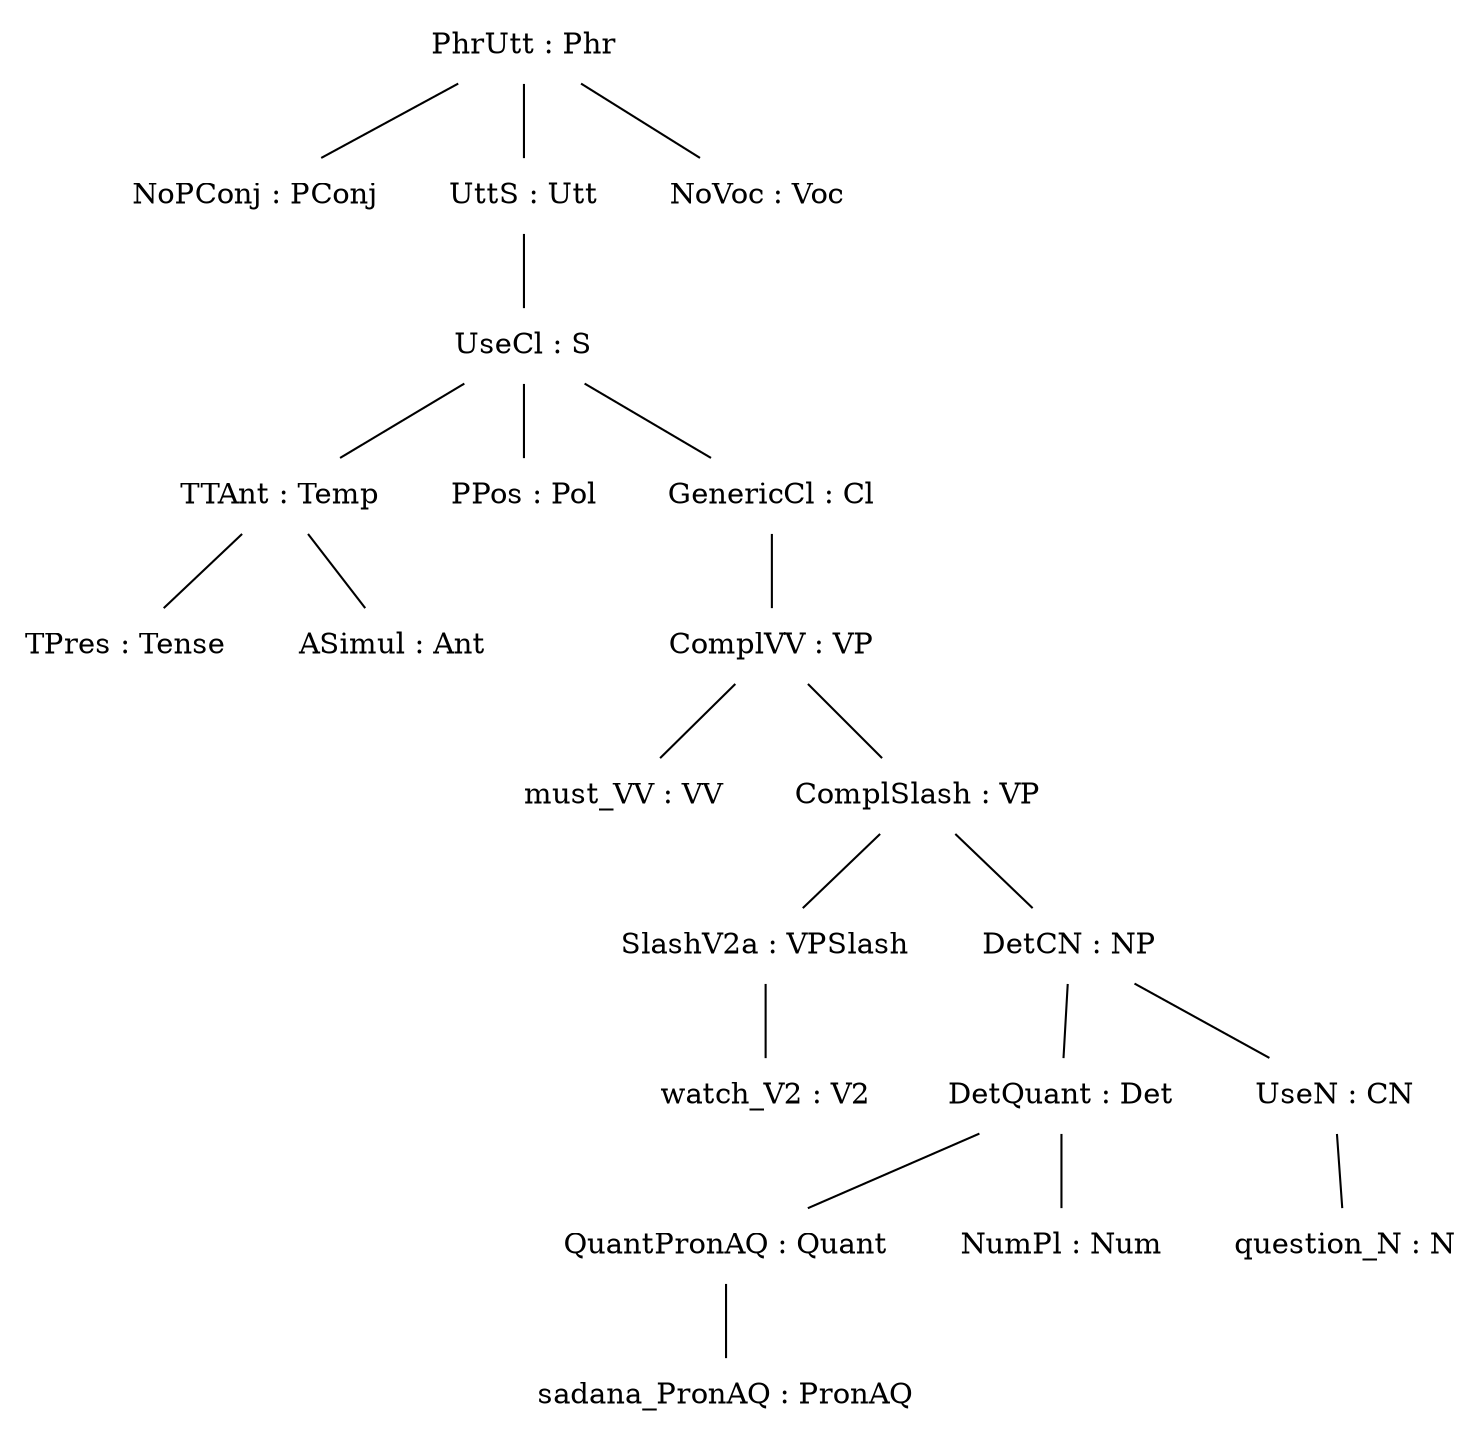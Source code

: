 graph {
n0[label = "PhrUtt : Phr", style = "solid", shape = "plaintext"] ;
n0_0[label = "NoPConj : PConj", style = "solid", shape = "plaintext"] ;
n0 -- n0_0 [style = "solid"];
n1_0[label = "UttS : Utt", style = "solid", shape = "plaintext"] ;
n0 -- n1_0 [style = "solid"];
n0_1_0[label = "UseCl : S", style = "solid", shape = "plaintext"] ;
n1_0 -- n0_1_0 [style = "solid"];
n0_0_1_0[label = "TTAnt : Temp", style = "solid", shape = "plaintext"] ;
n0_1_0 -- n0_0_1_0 [style = "solid"];
n0_0_0_1_0[label = "TPres : Tense", style = "solid", shape = "plaintext"] ;
n0_0_1_0 -- n0_0_0_1_0 [style = "solid"];
n1_0_0_1_0[label = "ASimul : Ant", style = "solid", shape = "plaintext"] ;
n0_0_1_0 -- n1_0_0_1_0 [style = "solid"];
n1_0_1_0[label = "PPos : Pol", style = "solid", shape = "plaintext"] ;
n0_1_0 -- n1_0_1_0 [style = "solid"];
n2_0_1_0[label = "GenericCl : Cl", style = "solid", shape = "plaintext"] ;
n0_1_0 -- n2_0_1_0 [style = "solid"];
n0_2_0_1_0[label = "ComplVV : VP", style = "solid", shape = "plaintext"] ;
n2_0_1_0 -- n0_2_0_1_0 [style = "solid"];
n0_0_2_0_1_0[label = "must_VV : VV", style = "solid", shape = "plaintext"] ;
n0_2_0_1_0 -- n0_0_2_0_1_0 [style = "solid"];
n1_0_2_0_1_0[label = "ComplSlash : VP", style = "solid", shape = "plaintext"] ;
n0_2_0_1_0 -- n1_0_2_0_1_0 [style = "solid"];
n0_1_0_2_0_1_0[label = "SlashV2a : VPSlash", style = "solid", shape = "plaintext"] ;
n1_0_2_0_1_0 -- n0_1_0_2_0_1_0 [style = "solid"];
n0_0_1_0_2_0_1_0[label = "watch_V2 : V2", style = "solid", shape = "plaintext"] ;
n0_1_0_2_0_1_0 -- n0_0_1_0_2_0_1_0 [style = "solid"];
n1_1_0_2_0_1_0[label = "DetCN : NP", style = "solid", shape = "plaintext"] ;
n1_0_2_0_1_0 -- n1_1_0_2_0_1_0 [style = "solid"];
n0_1_1_0_2_0_1_0[label = "DetQuant : Det", style = "solid", shape = "plaintext"] ;
n1_1_0_2_0_1_0 -- n0_1_1_0_2_0_1_0 [style = "solid"];
n0_0_1_1_0_2_0_1_0[label = "QuantPronAQ : Quant", style = "solid", shape = "plaintext"] ;
n0_1_1_0_2_0_1_0 -- n0_0_1_1_0_2_0_1_0 [style = "solid"];
n0_0_0_1_1_0_2_0_1_0[label = "sadana_PronAQ : PronAQ", style = "solid", shape = "plaintext"] ;
n0_0_1_1_0_2_0_1_0 -- n0_0_0_1_1_0_2_0_1_0 [style = "solid"];
n1_0_1_1_0_2_0_1_0[label = "NumPl : Num", style = "solid", shape = "plaintext"] ;
n0_1_1_0_2_0_1_0 -- n1_0_1_1_0_2_0_1_0 [style = "solid"];
n1_1_1_0_2_0_1_0[label = "UseN : CN", style = "solid", shape = "plaintext"] ;
n1_1_0_2_0_1_0 -- n1_1_1_0_2_0_1_0 [style = "solid"];
n0_1_1_1_0_2_0_1_0[label = "question_N : N", style = "solid", shape = "plaintext"] ;
n1_1_1_0_2_0_1_0 -- n0_1_1_1_0_2_0_1_0 [style = "solid"];
n2_0[label = "NoVoc : Voc", style = "solid", shape = "plaintext"] ;
n0 -- n2_0 [style = "solid"];
}
